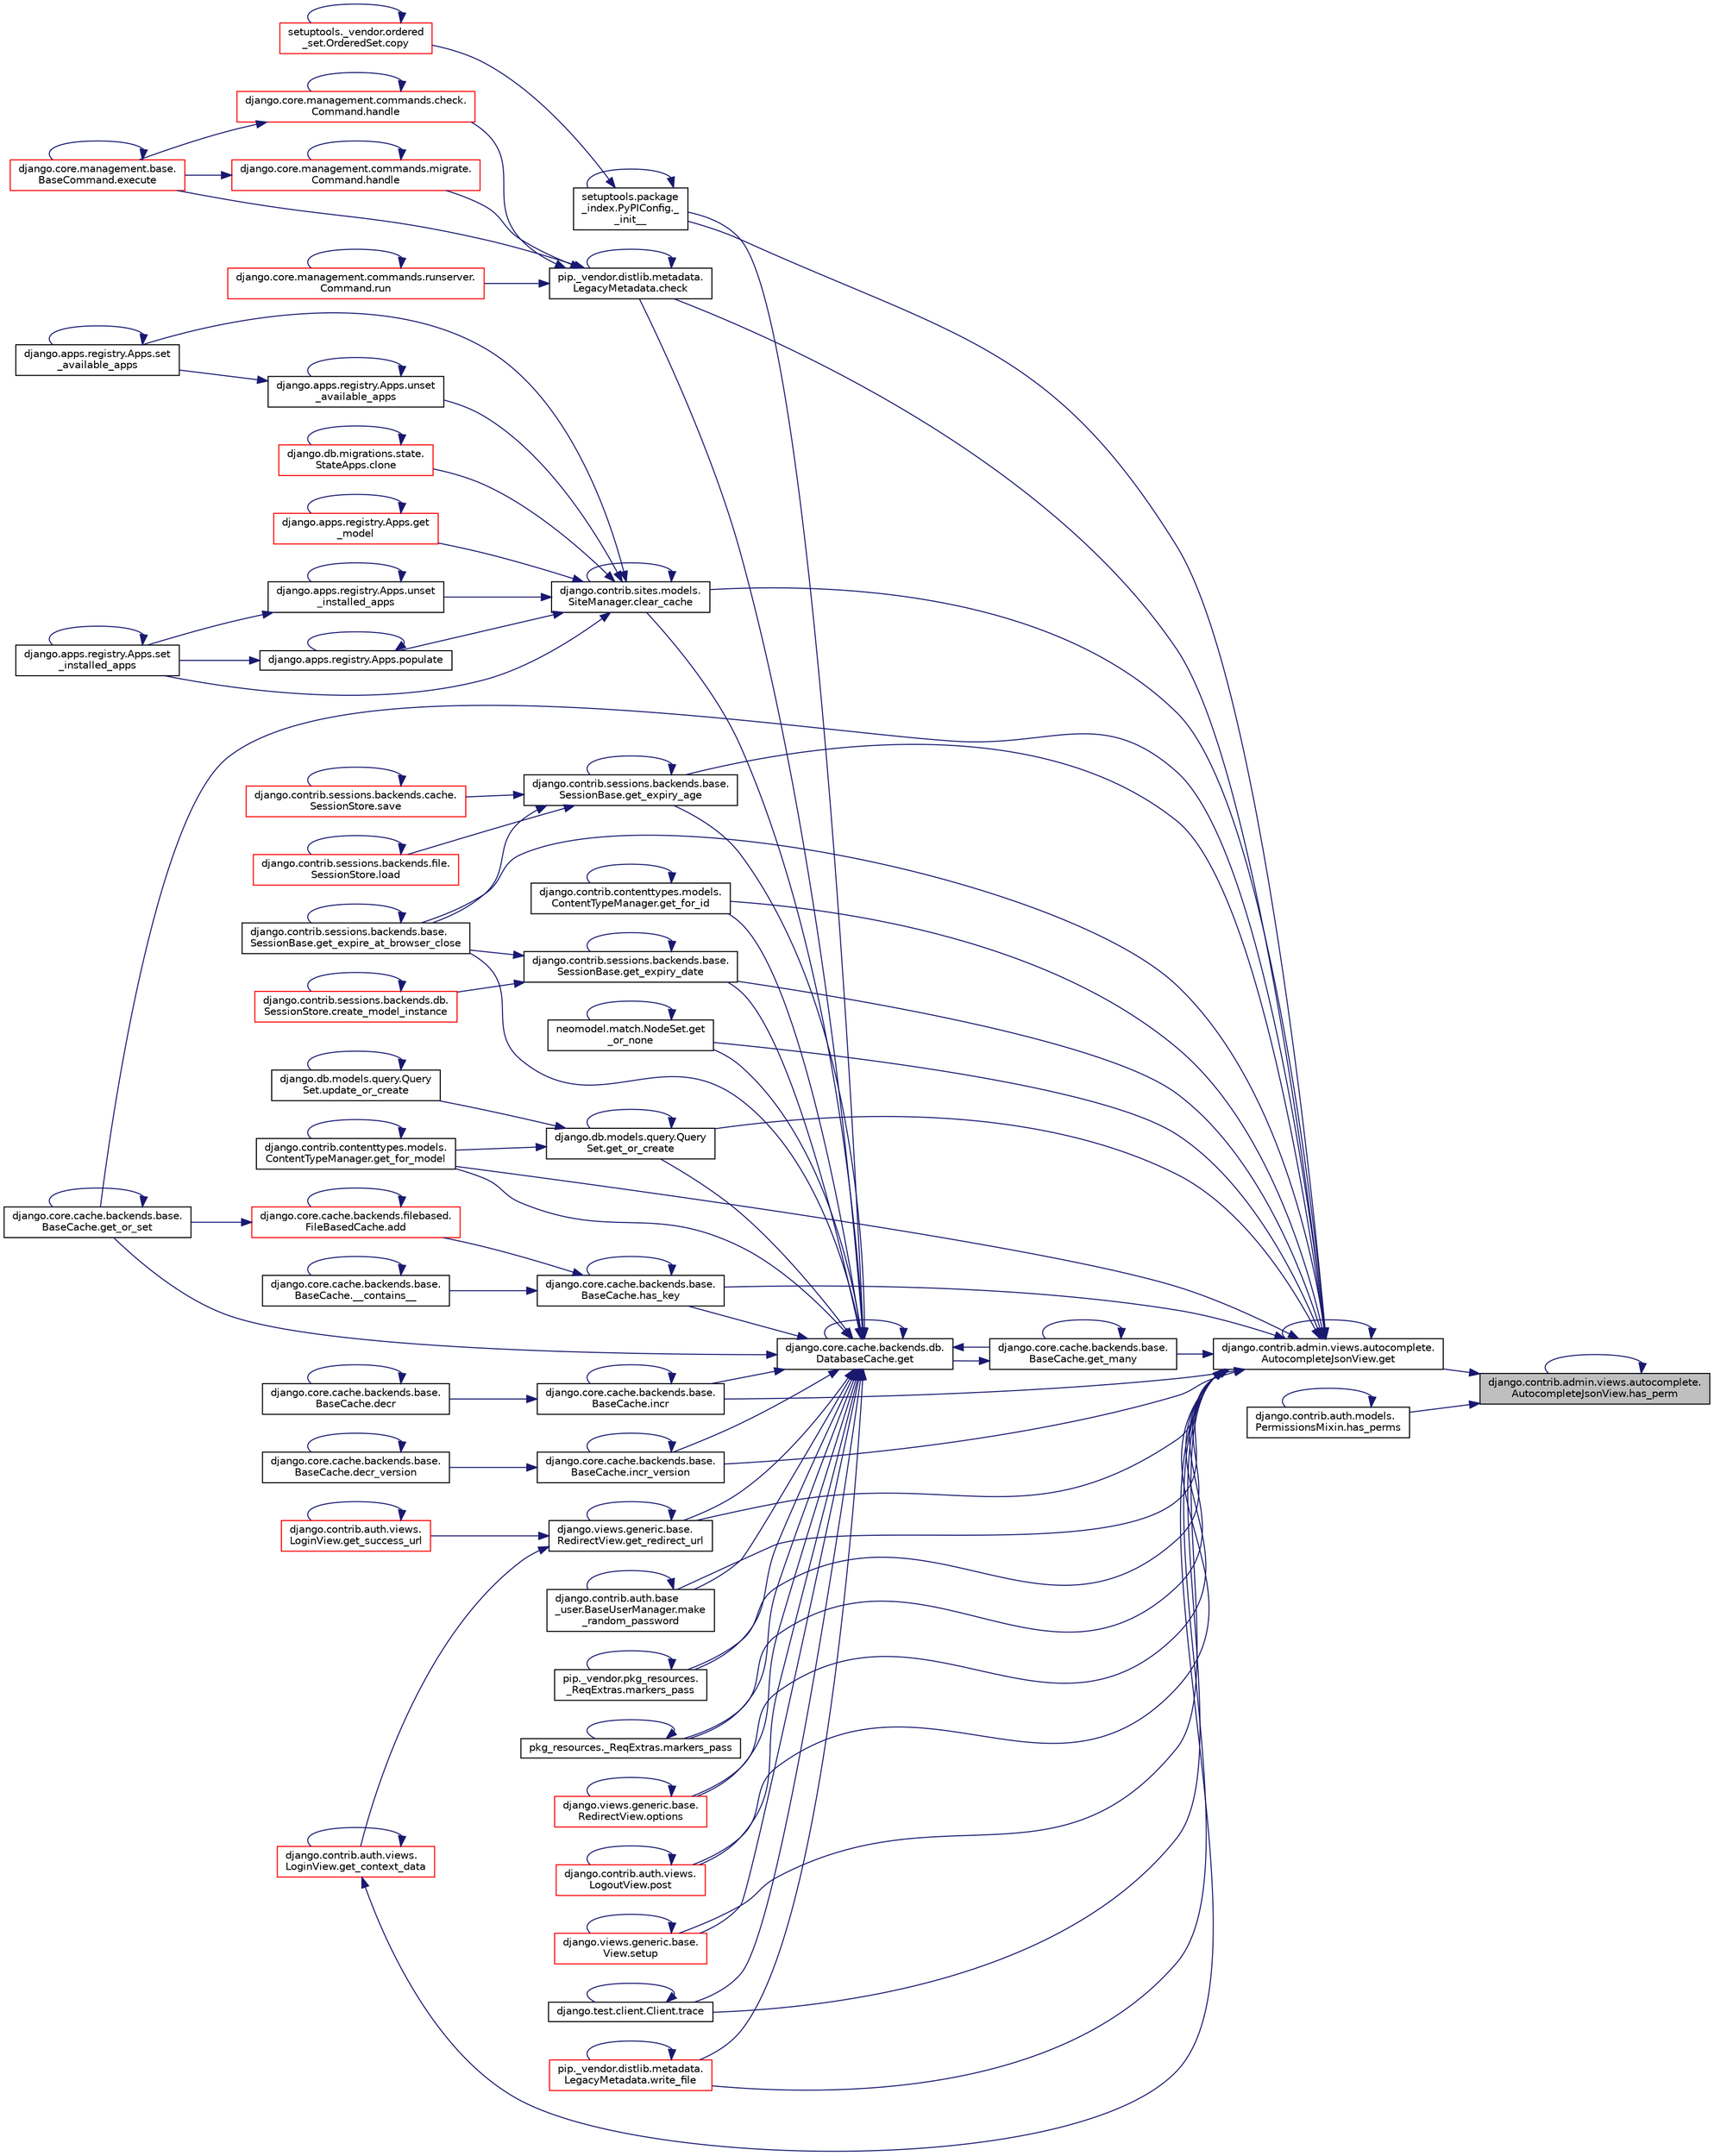 digraph "django.contrib.admin.views.autocomplete.AutocompleteJsonView.has_perm"
{
 // LATEX_PDF_SIZE
  edge [fontname="Helvetica",fontsize="10",labelfontname="Helvetica",labelfontsize="10"];
  node [fontname="Helvetica",fontsize="10",shape=record];
  rankdir="RL";
  Node1 [label="django.contrib.admin.views.autocomplete.\lAutocompleteJsonView.has_perm",height=0.2,width=0.4,color="black", fillcolor="grey75", style="filled", fontcolor="black",tooltip=" "];
  Node1 -> Node2 [dir="back",color="midnightblue",fontsize="10",style="solid",fontname="Helvetica"];
  Node2 [label="django.contrib.admin.views.autocomplete.\lAutocompleteJsonView.get",height=0.2,width=0.4,color="black", fillcolor="white", style="filled",URL="$d5/d24/classdjango_1_1contrib_1_1admin_1_1views_1_1autocomplete_1_1_autocomplete_json_view.html#a332059b5057dd0960d3198ebece79667",tooltip=" "];
  Node2 -> Node3 [dir="back",color="midnightblue",fontsize="10",style="solid",fontname="Helvetica"];
  Node3 [label="setuptools.package\l_index.PyPIConfig._\l_init__",height=0.2,width=0.4,color="black", fillcolor="white", style="filled",URL="$d3/d47/classsetuptools_1_1package__index_1_1_py_p_i_config.html#a32593240a32dc851f55b82f1abebbc86",tooltip=" "];
  Node3 -> Node3 [dir="back",color="midnightblue",fontsize="10",style="solid",fontname="Helvetica"];
  Node3 -> Node4 [dir="back",color="midnightblue",fontsize="10",style="solid",fontname="Helvetica"];
  Node4 [label="setuptools._vendor.ordered\l_set.OrderedSet.copy",height=0.2,width=0.4,color="red", fillcolor="white", style="filled",URL="$d0/d40/classsetuptools_1_1__vendor_1_1ordered__set_1_1_ordered_set.html#a84224c403039b9dac5d2794d85073053",tooltip=" "];
  Node4 -> Node4 [dir="back",color="midnightblue",fontsize="10",style="solid",fontname="Helvetica"];
  Node2 -> Node238 [dir="back",color="midnightblue",fontsize="10",style="solid",fontname="Helvetica"];
  Node238 [label="pip._vendor.distlib.metadata.\lLegacyMetadata.check",height=0.2,width=0.4,color="black", fillcolor="white", style="filled",URL="$d3/dc5/classpip_1_1__vendor_1_1distlib_1_1metadata_1_1_legacy_metadata.html#a28132a5947764193c9e166d3fe8281c9",tooltip=" "];
  Node238 -> Node238 [dir="back",color="midnightblue",fontsize="10",style="solid",fontname="Helvetica"];
  Node238 -> Node31 [dir="back",color="midnightblue",fontsize="10",style="solid",fontname="Helvetica"];
  Node31 [label="django.core.management.base.\lBaseCommand.execute",height=0.2,width=0.4,color="red", fillcolor="white", style="filled",URL="$db/da3/classdjango_1_1core_1_1management_1_1base_1_1_base_command.html#a900029c213c1456bbd6f8e5b8ead2201",tooltip=" "];
  Node31 -> Node31 [dir="back",color="midnightblue",fontsize="10",style="solid",fontname="Helvetica"];
  Node238 -> Node239 [dir="back",color="midnightblue",fontsize="10",style="solid",fontname="Helvetica"];
  Node239 [label="django.core.management.commands.check.\lCommand.handle",height=0.2,width=0.4,color="red", fillcolor="white", style="filled",URL="$d0/d9d/classdjango_1_1core_1_1management_1_1commands_1_1check_1_1_command.html#a8121c351a8dacf92a6b7f022fb026263",tooltip=" "];
  Node239 -> Node31 [dir="back",color="midnightblue",fontsize="10",style="solid",fontname="Helvetica"];
  Node239 -> Node239 [dir="back",color="midnightblue",fontsize="10",style="solid",fontname="Helvetica"];
  Node238 -> Node240 [dir="back",color="midnightblue",fontsize="10",style="solid",fontname="Helvetica"];
  Node240 [label="django.core.management.commands.migrate.\lCommand.handle",height=0.2,width=0.4,color="red", fillcolor="white", style="filled",URL="$d2/d48/classdjango_1_1core_1_1management_1_1commands_1_1migrate_1_1_command.html#a0a514c50c496fa64329ee697cc56a11a",tooltip=" "];
  Node240 -> Node31 [dir="back",color="midnightblue",fontsize="10",style="solid",fontname="Helvetica"];
  Node240 -> Node240 [dir="back",color="midnightblue",fontsize="10",style="solid",fontname="Helvetica"];
  Node238 -> Node241 [dir="back",color="midnightblue",fontsize="10",style="solid",fontname="Helvetica"];
  Node241 [label="django.core.management.commands.runserver.\lCommand.run",height=0.2,width=0.4,color="red", fillcolor="white", style="filled",URL="$d7/de0/classdjango_1_1core_1_1management_1_1commands_1_1runserver_1_1_command.html#ab43840ec0576714b83052b45f07663d2",tooltip=" "];
  Node241 -> Node241 [dir="back",color="midnightblue",fontsize="10",style="solid",fontname="Helvetica"];
  Node2 -> Node242 [dir="back",color="midnightblue",fontsize="10",style="solid",fontname="Helvetica"];
  Node242 [label="django.contrib.sites.models.\lSiteManager.clear_cache",height=0.2,width=0.4,color="black", fillcolor="white", style="filled",URL="$d9/d9e/classdjango_1_1contrib_1_1sites_1_1models_1_1_site_manager.html#add1b963e98668e941563915da7a3c99f",tooltip=" "];
  Node242 -> Node242 [dir="back",color="midnightblue",fontsize="10",style="solid",fontname="Helvetica"];
  Node242 -> Node243 [dir="back",color="midnightblue",fontsize="10",style="solid",fontname="Helvetica"];
  Node243 [label="django.db.migrations.state.\lStateApps.clone",height=0.2,width=0.4,color="red", fillcolor="white", style="filled",URL="$d3/d9a/classdjango_1_1db_1_1migrations_1_1state_1_1_state_apps.html#a821944752bc7080daff8c38bb20e3943",tooltip=" "];
  Node243 -> Node243 [dir="back",color="midnightblue",fontsize="10",style="solid",fontname="Helvetica"];
  Node242 -> Node308 [dir="back",color="midnightblue",fontsize="10",style="solid",fontname="Helvetica"];
  Node308 [label="django.apps.registry.Apps.get\l_model",height=0.2,width=0.4,color="red", fillcolor="white", style="filled",URL="$d8/d34/classdjango_1_1apps_1_1registry_1_1_apps.html#a1722738559e3037cf8a08593373b8722",tooltip=" "];
  Node308 -> Node308 [dir="back",color="midnightblue",fontsize="10",style="solid",fontname="Helvetica"];
  Node242 -> Node312 [dir="back",color="midnightblue",fontsize="10",style="solid",fontname="Helvetica"];
  Node312 [label="django.apps.registry.Apps.populate",height=0.2,width=0.4,color="black", fillcolor="white", style="filled",URL="$d8/d34/classdjango_1_1apps_1_1registry_1_1_apps.html#a32d20690174973f17f6f90411fdc66f7",tooltip=" "];
  Node312 -> Node312 [dir="back",color="midnightblue",fontsize="10",style="solid",fontname="Helvetica"];
  Node312 -> Node313 [dir="back",color="midnightblue",fontsize="10",style="solid",fontname="Helvetica"];
  Node313 [label="django.apps.registry.Apps.set\l_installed_apps",height=0.2,width=0.4,color="black", fillcolor="white", style="filled",URL="$d8/d34/classdjango_1_1apps_1_1registry_1_1_apps.html#a8ae4c1eb0ea6e28b02d81c56248d3fd5",tooltip=" "];
  Node313 -> Node313 [dir="back",color="midnightblue",fontsize="10",style="solid",fontname="Helvetica"];
  Node242 -> Node314 [dir="back",color="midnightblue",fontsize="10",style="solid",fontname="Helvetica"];
  Node314 [label="django.apps.registry.Apps.set\l_available_apps",height=0.2,width=0.4,color="black", fillcolor="white", style="filled",URL="$d8/d34/classdjango_1_1apps_1_1registry_1_1_apps.html#a247cf36e424a835d2d1c211077090220",tooltip=" "];
  Node314 -> Node314 [dir="back",color="midnightblue",fontsize="10",style="solid",fontname="Helvetica"];
  Node242 -> Node313 [dir="back",color="midnightblue",fontsize="10",style="solid",fontname="Helvetica"];
  Node242 -> Node315 [dir="back",color="midnightblue",fontsize="10",style="solid",fontname="Helvetica"];
  Node315 [label="django.apps.registry.Apps.unset\l_available_apps",height=0.2,width=0.4,color="black", fillcolor="white", style="filled",URL="$d8/d34/classdjango_1_1apps_1_1registry_1_1_apps.html#a7c128e2c2e7d2424daea3add910d8113",tooltip=" "];
  Node315 -> Node314 [dir="back",color="midnightblue",fontsize="10",style="solid",fontname="Helvetica"];
  Node315 -> Node315 [dir="back",color="midnightblue",fontsize="10",style="solid",fontname="Helvetica"];
  Node242 -> Node316 [dir="back",color="midnightblue",fontsize="10",style="solid",fontname="Helvetica"];
  Node316 [label="django.apps.registry.Apps.unset\l_installed_apps",height=0.2,width=0.4,color="black", fillcolor="white", style="filled",URL="$d8/d34/classdjango_1_1apps_1_1registry_1_1_apps.html#af7409dd22d1f192cb2d743622ef08ff7",tooltip=" "];
  Node316 -> Node313 [dir="back",color="midnightblue",fontsize="10",style="solid",fontname="Helvetica"];
  Node316 -> Node316 [dir="back",color="midnightblue",fontsize="10",style="solid",fontname="Helvetica"];
  Node2 -> Node2 [dir="back",color="midnightblue",fontsize="10",style="solid",fontname="Helvetica"];
  Node2 -> Node317 [dir="back",color="midnightblue",fontsize="10",style="solid",fontname="Helvetica"];
  Node317 [label="django.contrib.sessions.backends.base.\lSessionBase.get_expire_at_browser_close",height=0.2,width=0.4,color="black", fillcolor="white", style="filled",URL="$d1/d6e/classdjango_1_1contrib_1_1sessions_1_1backends_1_1base_1_1_session_base.html#a53cce514e32abb9c710682373753d834",tooltip=" "];
  Node317 -> Node317 [dir="back",color="midnightblue",fontsize="10",style="solid",fontname="Helvetica"];
  Node2 -> Node318 [dir="back",color="midnightblue",fontsize="10",style="solid",fontname="Helvetica"];
  Node318 [label="django.contrib.sessions.backends.base.\lSessionBase.get_expiry_age",height=0.2,width=0.4,color="black", fillcolor="white", style="filled",URL="$d1/d6e/classdjango_1_1contrib_1_1sessions_1_1backends_1_1base_1_1_session_base.html#a95ec4d724ae34aa019240c8463d73f54",tooltip=" "];
  Node318 -> Node317 [dir="back",color="midnightblue",fontsize="10",style="solid",fontname="Helvetica"];
  Node318 -> Node318 [dir="back",color="midnightblue",fontsize="10",style="solid",fontname="Helvetica"];
  Node318 -> Node197 [dir="back",color="midnightblue",fontsize="10",style="solid",fontname="Helvetica"];
  Node197 [label="django.contrib.sessions.backends.file.\lSessionStore.load",height=0.2,width=0.4,color="red", fillcolor="white", style="filled",URL="$dc/dba/classdjango_1_1contrib_1_1sessions_1_1backends_1_1file_1_1_session_store.html#ae9d0410b8f413875b25556b8dc5b1ed1",tooltip=" "];
  Node197 -> Node197 [dir="back",color="midnightblue",fontsize="10",style="solid",fontname="Helvetica"];
  Node318 -> Node202 [dir="back",color="midnightblue",fontsize="10",style="solid",fontname="Helvetica"];
  Node202 [label="django.contrib.sessions.backends.cache.\lSessionStore.save",height=0.2,width=0.4,color="red", fillcolor="white", style="filled",URL="$df/d0f/classdjango_1_1contrib_1_1sessions_1_1backends_1_1cache_1_1_session_store.html#a2519bbc87fdf6b0aa5efa6c4d6b1302d",tooltip=" "];
  Node202 -> Node202 [dir="back",color="midnightblue",fontsize="10",style="solid",fontname="Helvetica"];
  Node2 -> Node319 [dir="back",color="midnightblue",fontsize="10",style="solid",fontname="Helvetica"];
  Node319 [label="django.contrib.sessions.backends.base.\lSessionBase.get_expiry_date",height=0.2,width=0.4,color="black", fillcolor="white", style="filled",URL="$d1/d6e/classdjango_1_1contrib_1_1sessions_1_1backends_1_1base_1_1_session_base.html#ad8a87e303d015be27940f941d02ab850",tooltip=" "];
  Node319 -> Node320 [dir="back",color="midnightblue",fontsize="10",style="solid",fontname="Helvetica"];
  Node320 [label="django.contrib.sessions.backends.db.\lSessionStore.create_model_instance",height=0.2,width=0.4,color="red", fillcolor="white", style="filled",URL="$d2/d1a/classdjango_1_1contrib_1_1sessions_1_1backends_1_1db_1_1_session_store.html#a201d72e2f21315e89ee14302a2ab7a1c",tooltip=" "];
  Node320 -> Node320 [dir="back",color="midnightblue",fontsize="10",style="solid",fontname="Helvetica"];
  Node319 -> Node317 [dir="back",color="midnightblue",fontsize="10",style="solid",fontname="Helvetica"];
  Node319 -> Node319 [dir="back",color="midnightblue",fontsize="10",style="solid",fontname="Helvetica"];
  Node2 -> Node321 [dir="back",color="midnightblue",fontsize="10",style="solid",fontname="Helvetica"];
  Node321 [label="django.contrib.contenttypes.models.\lContentTypeManager.get_for_id",height=0.2,width=0.4,color="black", fillcolor="white", style="filled",URL="$d0/dbc/classdjango_1_1contrib_1_1contenttypes_1_1models_1_1_content_type_manager.html#a77e45a678787e583675e13f9a4d05b31",tooltip=" "];
  Node321 -> Node321 [dir="back",color="midnightblue",fontsize="10",style="solid",fontname="Helvetica"];
  Node2 -> Node195 [dir="back",color="midnightblue",fontsize="10",style="solid",fontname="Helvetica"];
  Node195 [label="django.contrib.contenttypes.models.\lContentTypeManager.get_for_model",height=0.2,width=0.4,color="black", fillcolor="white", style="filled",URL="$d0/dbc/classdjango_1_1contrib_1_1contenttypes_1_1models_1_1_content_type_manager.html#a31597c87e55555c8ea39c68d3507ab88",tooltip=" "];
  Node195 -> Node195 [dir="back",color="midnightblue",fontsize="10",style="solid",fontname="Helvetica"];
  Node2 -> Node322 [dir="back",color="midnightblue",fontsize="10",style="solid",fontname="Helvetica"];
  Node322 [label="django.core.cache.backends.base.\lBaseCache.get_many",height=0.2,width=0.4,color="black", fillcolor="white", style="filled",URL="$d0/d87/classdjango_1_1core_1_1cache_1_1backends_1_1base_1_1_base_cache.html#a0e332cc4d03beebd8cacc10376423a72",tooltip=" "];
  Node322 -> Node323 [dir="back",color="midnightblue",fontsize="10",style="solid",fontname="Helvetica"];
  Node323 [label="django.core.cache.backends.db.\lDatabaseCache.get",height=0.2,width=0.4,color="black", fillcolor="white", style="filled",URL="$d7/dcb/classdjango_1_1core_1_1cache_1_1backends_1_1db_1_1_database_cache.html#a03d4078968b2b287d4b9fbc438a54732",tooltip=" "];
  Node323 -> Node3 [dir="back",color="midnightblue",fontsize="10",style="solid",fontname="Helvetica"];
  Node323 -> Node238 [dir="back",color="midnightblue",fontsize="10",style="solid",fontname="Helvetica"];
  Node323 -> Node242 [dir="back",color="midnightblue",fontsize="10",style="solid",fontname="Helvetica"];
  Node323 -> Node323 [dir="back",color="midnightblue",fontsize="10",style="solid",fontname="Helvetica"];
  Node323 -> Node317 [dir="back",color="midnightblue",fontsize="10",style="solid",fontname="Helvetica"];
  Node323 -> Node318 [dir="back",color="midnightblue",fontsize="10",style="solid",fontname="Helvetica"];
  Node323 -> Node319 [dir="back",color="midnightblue",fontsize="10",style="solid",fontname="Helvetica"];
  Node323 -> Node321 [dir="back",color="midnightblue",fontsize="10",style="solid",fontname="Helvetica"];
  Node323 -> Node195 [dir="back",color="midnightblue",fontsize="10",style="solid",fontname="Helvetica"];
  Node323 -> Node322 [dir="back",color="midnightblue",fontsize="10",style="solid",fontname="Helvetica"];
  Node323 -> Node194 [dir="back",color="midnightblue",fontsize="10",style="solid",fontname="Helvetica"];
  Node194 [label="django.db.models.query.Query\lSet.get_or_create",height=0.2,width=0.4,color="black", fillcolor="white", style="filled",URL="$dd/d94/classdjango_1_1db_1_1models_1_1query_1_1_query_set.html#a23c2bb1d92b9ee67ce72ac2bb34cfef2",tooltip=" "];
  Node194 -> Node195 [dir="back",color="midnightblue",fontsize="10",style="solid",fontname="Helvetica"];
  Node194 -> Node194 [dir="back",color="midnightblue",fontsize="10",style="solid",fontname="Helvetica"];
  Node194 -> Node196 [dir="back",color="midnightblue",fontsize="10",style="solid",fontname="Helvetica"];
  Node196 [label="django.db.models.query.Query\lSet.update_or_create",height=0.2,width=0.4,color="black", fillcolor="white", style="filled",URL="$dd/d94/classdjango_1_1db_1_1models_1_1query_1_1_query_set.html#a5013eeb782f22ce561db8a8b0727e118",tooltip=" "];
  Node196 -> Node196 [dir="back",color="midnightblue",fontsize="10",style="solid",fontname="Helvetica"];
  Node323 -> Node324 [dir="back",color="midnightblue",fontsize="10",style="solid",fontname="Helvetica"];
  Node324 [label="neomodel.match.NodeSet.get\l_or_none",height=0.2,width=0.4,color="black", fillcolor="white", style="filled",URL="$d8/de5/classneomodel_1_1match_1_1_node_set.html#acdc7f93ca0afcae84edb855e302b1091",tooltip=" "];
  Node324 -> Node324 [dir="back",color="midnightblue",fontsize="10",style="solid",fontname="Helvetica"];
  Node323 -> Node74 [dir="back",color="midnightblue",fontsize="10",style="solid",fontname="Helvetica"];
  Node74 [label="django.core.cache.backends.base.\lBaseCache.get_or_set",height=0.2,width=0.4,color="black", fillcolor="white", style="filled",URL="$d0/d87/classdjango_1_1core_1_1cache_1_1backends_1_1base_1_1_base_cache.html#ab8fb6d32aa82d027f181414df0f562b3",tooltip=" "];
  Node74 -> Node74 [dir="back",color="midnightblue",fontsize="10",style="solid",fontname="Helvetica"];
  Node323 -> Node325 [dir="back",color="midnightblue",fontsize="10",style="solid",fontname="Helvetica"];
  Node325 [label="django.views.generic.base.\lRedirectView.get_redirect_url",height=0.2,width=0.4,color="black", fillcolor="white", style="filled",URL="$dd/dec/classdjango_1_1views_1_1generic_1_1base_1_1_redirect_view.html#a85ffe8d60d5ef6e330995fdaf6330929",tooltip=" "];
  Node325 -> Node326 [dir="back",color="midnightblue",fontsize="10",style="solid",fontname="Helvetica"];
  Node326 [label="django.contrib.auth.views.\lLoginView.get_context_data",height=0.2,width=0.4,color="red", fillcolor="white", style="filled",URL="$dd/d60/classdjango_1_1contrib_1_1auth_1_1views_1_1_login_view.html#acff2e1c7aa1e0c6dc66cb3e8e26a5ea1",tooltip=" "];
  Node326 -> Node2 [dir="back",color="midnightblue",fontsize="10",style="solid",fontname="Helvetica"];
  Node326 -> Node326 [dir="back",color="midnightblue",fontsize="10",style="solid",fontname="Helvetica"];
  Node325 -> Node325 [dir="back",color="midnightblue",fontsize="10",style="solid",fontname="Helvetica"];
  Node325 -> Node364 [dir="back",color="midnightblue",fontsize="10",style="solid",fontname="Helvetica"];
  Node364 [label="django.contrib.auth.views.\lLoginView.get_success_url",height=0.2,width=0.4,color="red", fillcolor="white", style="filled",URL="$dd/d60/classdjango_1_1contrib_1_1auth_1_1views_1_1_login_view.html#a5159017e2e9e211718b32691b93d7d20",tooltip=" "];
  Node364 -> Node364 [dir="back",color="midnightblue",fontsize="10",style="solid",fontname="Helvetica"];
  Node323 -> Node330 [dir="back",color="midnightblue",fontsize="10",style="solid",fontname="Helvetica"];
  Node330 [label="django.core.cache.backends.base.\lBaseCache.has_key",height=0.2,width=0.4,color="black", fillcolor="white", style="filled",URL="$d0/d87/classdjango_1_1core_1_1cache_1_1backends_1_1base_1_1_base_cache.html#a2b96ade0a2a3859f2cbadc0cb6fd1aeb",tooltip=" "];
  Node330 -> Node255 [dir="back",color="midnightblue",fontsize="10",style="solid",fontname="Helvetica"];
  Node255 [label="django.core.cache.backends.base.\lBaseCache.__contains__",height=0.2,width=0.4,color="black", fillcolor="white", style="filled",URL="$d0/d87/classdjango_1_1core_1_1cache_1_1backends_1_1base_1_1_base_cache.html#a4b27374f426bdd32b6dfc60a1d1fb4b4",tooltip=" "];
  Node255 -> Node255 [dir="back",color="midnightblue",fontsize="10",style="solid",fontname="Helvetica"];
  Node330 -> Node256 [dir="back",color="midnightblue",fontsize="10",style="solid",fontname="Helvetica"];
  Node256 [label="django.core.cache.backends.filebased.\lFileBasedCache.add",height=0.2,width=0.4,color="red", fillcolor="white", style="filled",URL="$df/d01/classdjango_1_1core_1_1cache_1_1backends_1_1filebased_1_1_file_based_cache.html#a7f0e943dd6ee88a23c32829de3cc0325",tooltip=" "];
  Node256 -> Node256 [dir="back",color="midnightblue",fontsize="10",style="solid",fontname="Helvetica"];
  Node256 -> Node74 [dir="back",color="midnightblue",fontsize="10",style="solid",fontname="Helvetica"];
  Node330 -> Node330 [dir="back",color="midnightblue",fontsize="10",style="solid",fontname="Helvetica"];
  Node323 -> Node331 [dir="back",color="midnightblue",fontsize="10",style="solid",fontname="Helvetica"];
  Node331 [label="django.core.cache.backends.base.\lBaseCache.incr",height=0.2,width=0.4,color="black", fillcolor="white", style="filled",URL="$d0/d87/classdjango_1_1core_1_1cache_1_1backends_1_1base_1_1_base_cache.html#a4d4a4265fe3c3556c3531ed902380595",tooltip=" "];
  Node331 -> Node332 [dir="back",color="midnightblue",fontsize="10",style="solid",fontname="Helvetica"];
  Node332 [label="django.core.cache.backends.base.\lBaseCache.decr",height=0.2,width=0.4,color="black", fillcolor="white", style="filled",URL="$d0/d87/classdjango_1_1core_1_1cache_1_1backends_1_1base_1_1_base_cache.html#a3631f027eff8a3c18fbc1b8ab197a9f9",tooltip=" "];
  Node332 -> Node332 [dir="back",color="midnightblue",fontsize="10",style="solid",fontname="Helvetica"];
  Node331 -> Node331 [dir="back",color="midnightblue",fontsize="10",style="solid",fontname="Helvetica"];
  Node323 -> Node222 [dir="back",color="midnightblue",fontsize="10",style="solid",fontname="Helvetica"];
  Node222 [label="django.core.cache.backends.base.\lBaseCache.incr_version",height=0.2,width=0.4,color="black", fillcolor="white", style="filled",URL="$d0/d87/classdjango_1_1core_1_1cache_1_1backends_1_1base_1_1_base_cache.html#a7a826f8907f55918ab540fa8026aa927",tooltip=" "];
  Node222 -> Node223 [dir="back",color="midnightblue",fontsize="10",style="solid",fontname="Helvetica"];
  Node223 [label="django.core.cache.backends.base.\lBaseCache.decr_version",height=0.2,width=0.4,color="black", fillcolor="white", style="filled",URL="$d0/d87/classdjango_1_1core_1_1cache_1_1backends_1_1base_1_1_base_cache.html#a7e740e1a37f0f671d09cfc5cf16d5f44",tooltip=" "];
  Node223 -> Node223 [dir="back",color="midnightblue",fontsize="10",style="solid",fontname="Helvetica"];
  Node222 -> Node222 [dir="back",color="midnightblue",fontsize="10",style="solid",fontname="Helvetica"];
  Node323 -> Node333 [dir="back",color="midnightblue",fontsize="10",style="solid",fontname="Helvetica"];
  Node333 [label="django.contrib.auth.base\l_user.BaseUserManager.make\l_random_password",height=0.2,width=0.4,color="black", fillcolor="white", style="filled",URL="$df/d26/classdjango_1_1contrib_1_1auth_1_1base__user_1_1_base_user_manager.html#afc9a6db1973fae4566941386188c02a0",tooltip=" "];
  Node333 -> Node333 [dir="back",color="midnightblue",fontsize="10",style="solid",fontname="Helvetica"];
  Node323 -> Node334 [dir="back",color="midnightblue",fontsize="10",style="solid",fontname="Helvetica"];
  Node334 [label="pip._vendor.pkg_resources.\l_ReqExtras.markers_pass",height=0.2,width=0.4,color="black", fillcolor="white", style="filled",URL="$d9/dd5/classpip_1_1__vendor_1_1pkg__resources_1_1___req_extras.html#a1b0256ec9bc9da2aac912b35898fda5f",tooltip=" "];
  Node334 -> Node334 [dir="back",color="midnightblue",fontsize="10",style="solid",fontname="Helvetica"];
  Node323 -> Node335 [dir="back",color="midnightblue",fontsize="10",style="solid",fontname="Helvetica"];
  Node335 [label="pkg_resources._ReqExtras.markers_pass",height=0.2,width=0.4,color="black", fillcolor="white", style="filled",URL="$d9/d9f/classpkg__resources_1_1___req_extras.html#a435242531f1af2132de48679c5edf3c7",tooltip=" "];
  Node335 -> Node335 [dir="back",color="midnightblue",fontsize="10",style="solid",fontname="Helvetica"];
  Node323 -> Node336 [dir="back",color="midnightblue",fontsize="10",style="solid",fontname="Helvetica"];
  Node336 [label="django.views.generic.base.\lRedirectView.options",height=0.2,width=0.4,color="red", fillcolor="white", style="filled",URL="$dd/dec/classdjango_1_1views_1_1generic_1_1base_1_1_redirect_view.html#a3d98c40d0ae00664fd5789503f4554a3",tooltip=" "];
  Node336 -> Node336 [dir="back",color="midnightblue",fontsize="10",style="solid",fontname="Helvetica"];
  Node323 -> Node355 [dir="back",color="midnightblue",fontsize="10",style="solid",fontname="Helvetica"];
  Node355 [label="django.contrib.auth.views.\lLogoutView.post",height=0.2,width=0.4,color="red", fillcolor="white", style="filled",URL="$d5/d9b/classdjango_1_1contrib_1_1auth_1_1views_1_1_logout_view.html#a9da96b3ccbed8b74a4e94d958029ac35",tooltip=" "];
  Node355 -> Node355 [dir="back",color="midnightblue",fontsize="10",style="solid",fontname="Helvetica"];
  Node323 -> Node356 [dir="back",color="midnightblue",fontsize="10",style="solid",fontname="Helvetica"];
  Node356 [label="django.views.generic.base.\lView.setup",height=0.2,width=0.4,color="red", fillcolor="white", style="filled",URL="$d0/ddc/classdjango_1_1views_1_1generic_1_1base_1_1_view.html#ade0979d381c13961351443c4dbc40975",tooltip=" "];
  Node356 -> Node356 [dir="back",color="midnightblue",fontsize="10",style="solid",fontname="Helvetica"];
  Node323 -> Node357 [dir="back",color="midnightblue",fontsize="10",style="solid",fontname="Helvetica"];
  Node357 [label="django.test.client.Client.trace",height=0.2,width=0.4,color="black", fillcolor="white", style="filled",URL="$d2/d2e/classdjango_1_1test_1_1client_1_1_client.html#a29d49ac4b15a62fcca77fa29cc7bf1ac",tooltip=" "];
  Node357 -> Node357 [dir="back",color="midnightblue",fontsize="10",style="solid",fontname="Helvetica"];
  Node323 -> Node358 [dir="back",color="midnightblue",fontsize="10",style="solid",fontname="Helvetica"];
  Node358 [label="pip._vendor.distlib.metadata.\lLegacyMetadata.write_file",height=0.2,width=0.4,color="red", fillcolor="white", style="filled",URL="$d3/dc5/classpip_1_1__vendor_1_1distlib_1_1metadata_1_1_legacy_metadata.html#aa033975ed8087aaf281be90f828a4faa",tooltip=" "];
  Node358 -> Node358 [dir="back",color="midnightblue",fontsize="10",style="solid",fontname="Helvetica"];
  Node322 -> Node322 [dir="back",color="midnightblue",fontsize="10",style="solid",fontname="Helvetica"];
  Node2 -> Node194 [dir="back",color="midnightblue",fontsize="10",style="solid",fontname="Helvetica"];
  Node2 -> Node324 [dir="back",color="midnightblue",fontsize="10",style="solid",fontname="Helvetica"];
  Node2 -> Node74 [dir="back",color="midnightblue",fontsize="10",style="solid",fontname="Helvetica"];
  Node2 -> Node325 [dir="back",color="midnightblue",fontsize="10",style="solid",fontname="Helvetica"];
  Node2 -> Node330 [dir="back",color="midnightblue",fontsize="10",style="solid",fontname="Helvetica"];
  Node2 -> Node331 [dir="back",color="midnightblue",fontsize="10",style="solid",fontname="Helvetica"];
  Node2 -> Node222 [dir="back",color="midnightblue",fontsize="10",style="solid",fontname="Helvetica"];
  Node2 -> Node333 [dir="back",color="midnightblue",fontsize="10",style="solid",fontname="Helvetica"];
  Node2 -> Node334 [dir="back",color="midnightblue",fontsize="10",style="solid",fontname="Helvetica"];
  Node2 -> Node335 [dir="back",color="midnightblue",fontsize="10",style="solid",fontname="Helvetica"];
  Node2 -> Node336 [dir="back",color="midnightblue",fontsize="10",style="solid",fontname="Helvetica"];
  Node2 -> Node355 [dir="back",color="midnightblue",fontsize="10",style="solid",fontname="Helvetica"];
  Node2 -> Node356 [dir="back",color="midnightblue",fontsize="10",style="solid",fontname="Helvetica"];
  Node2 -> Node357 [dir="back",color="midnightblue",fontsize="10",style="solid",fontname="Helvetica"];
  Node2 -> Node358 [dir="back",color="midnightblue",fontsize="10",style="solid",fontname="Helvetica"];
  Node1 -> Node1 [dir="back",color="midnightblue",fontsize="10",style="solid",fontname="Helvetica"];
  Node1 -> Node677 [dir="back",color="midnightblue",fontsize="10",style="solid",fontname="Helvetica"];
  Node677 [label="django.contrib.auth.models.\lPermissionsMixin.has_perms",height=0.2,width=0.4,color="black", fillcolor="white", style="filled",URL="$d1/d19/classdjango_1_1contrib_1_1auth_1_1models_1_1_permissions_mixin.html#ab3a72b420cd5ee2f27095ca4dd972497",tooltip=" "];
  Node677 -> Node677 [dir="back",color="midnightblue",fontsize="10",style="solid",fontname="Helvetica"];
}
